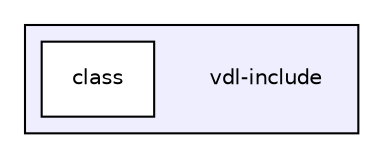 digraph "vdl-include" {
  compound=true
  node [ fontsize="10", fontname="Helvetica"];
  edge [ labelfontsize="10", labelfontname="Helvetica"];
  subgraph clusterdir_72d7bd7e83e80557cce091006c7e9fd7 {
    graph [ bgcolor="#eeeeff", pencolor="black", label="" URL="dir_72d7bd7e83e80557cce091006c7e9fd7.html"];
    dir_72d7bd7e83e80557cce091006c7e9fd7 [shape=plaintext label="vdl-include"];
    dir_f2a403dc81371975765174e1ded0c05d [shape=box label="class" color="black" fillcolor="white" style="filled" URL="dir_f2a403dc81371975765174e1ded0c05d.html"];
  }
}
